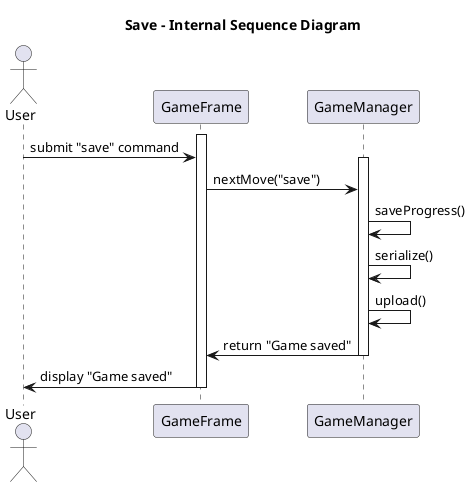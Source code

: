 @startuml SaveInternalSequenceDiagram

title Save - Internal Sequence Diagram

actor User
participant GameFrame
participant GameManager

activate GameFrame
User -> GameFrame : submit "save" command

activate GameManager
GameFrame -> GameManager : nextMove("save")

GameManager -> GameManager : saveProgress()

GameManager -> GameManager : serialize()

GameManager -> GameManager : upload()

GameManager -> GameFrame : return "Game saved"
deactivate GameManager

GameFrame -> User : display "Game saved"

deactivate GameFrame

@enduml